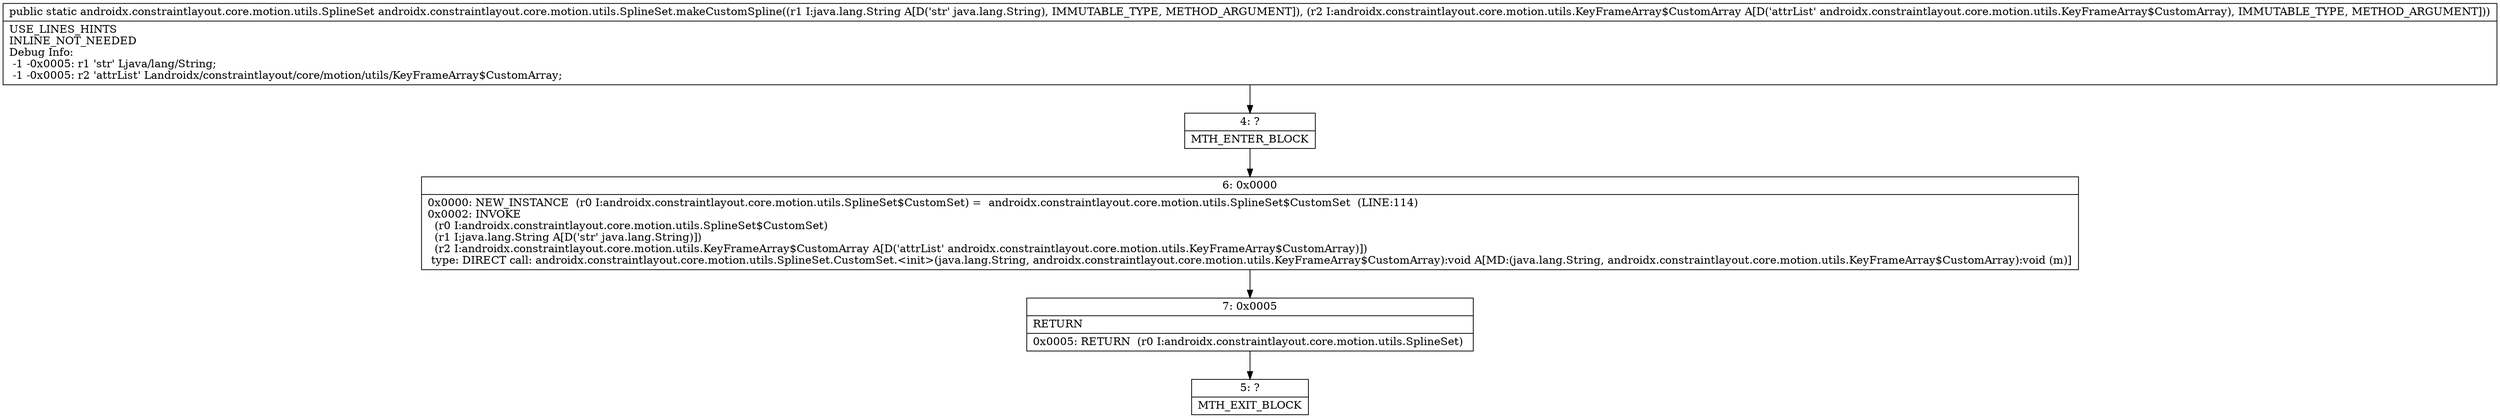 digraph "CFG forandroidx.constraintlayout.core.motion.utils.SplineSet.makeCustomSpline(Ljava\/lang\/String;Landroidx\/constraintlayout\/core\/motion\/utils\/KeyFrameArray$CustomArray;)Landroidx\/constraintlayout\/core\/motion\/utils\/SplineSet;" {
Node_4 [shape=record,label="{4\:\ ?|MTH_ENTER_BLOCK\l}"];
Node_6 [shape=record,label="{6\:\ 0x0000|0x0000: NEW_INSTANCE  (r0 I:androidx.constraintlayout.core.motion.utils.SplineSet$CustomSet) =  androidx.constraintlayout.core.motion.utils.SplineSet$CustomSet  (LINE:114)\l0x0002: INVOKE  \l  (r0 I:androidx.constraintlayout.core.motion.utils.SplineSet$CustomSet)\l  (r1 I:java.lang.String A[D('str' java.lang.String)])\l  (r2 I:androidx.constraintlayout.core.motion.utils.KeyFrameArray$CustomArray A[D('attrList' androidx.constraintlayout.core.motion.utils.KeyFrameArray$CustomArray)])\l type: DIRECT call: androidx.constraintlayout.core.motion.utils.SplineSet.CustomSet.\<init\>(java.lang.String, androidx.constraintlayout.core.motion.utils.KeyFrameArray$CustomArray):void A[MD:(java.lang.String, androidx.constraintlayout.core.motion.utils.KeyFrameArray$CustomArray):void (m)]\l}"];
Node_7 [shape=record,label="{7\:\ 0x0005|RETURN\l|0x0005: RETURN  (r0 I:androidx.constraintlayout.core.motion.utils.SplineSet) \l}"];
Node_5 [shape=record,label="{5\:\ ?|MTH_EXIT_BLOCK\l}"];
MethodNode[shape=record,label="{public static androidx.constraintlayout.core.motion.utils.SplineSet androidx.constraintlayout.core.motion.utils.SplineSet.makeCustomSpline((r1 I:java.lang.String A[D('str' java.lang.String), IMMUTABLE_TYPE, METHOD_ARGUMENT]), (r2 I:androidx.constraintlayout.core.motion.utils.KeyFrameArray$CustomArray A[D('attrList' androidx.constraintlayout.core.motion.utils.KeyFrameArray$CustomArray), IMMUTABLE_TYPE, METHOD_ARGUMENT]))  | USE_LINES_HINTS\lINLINE_NOT_NEEDED\lDebug Info:\l  \-1 \-0x0005: r1 'str' Ljava\/lang\/String;\l  \-1 \-0x0005: r2 'attrList' Landroidx\/constraintlayout\/core\/motion\/utils\/KeyFrameArray$CustomArray;\l}"];
MethodNode -> Node_4;Node_4 -> Node_6;
Node_6 -> Node_7;
Node_7 -> Node_5;
}

